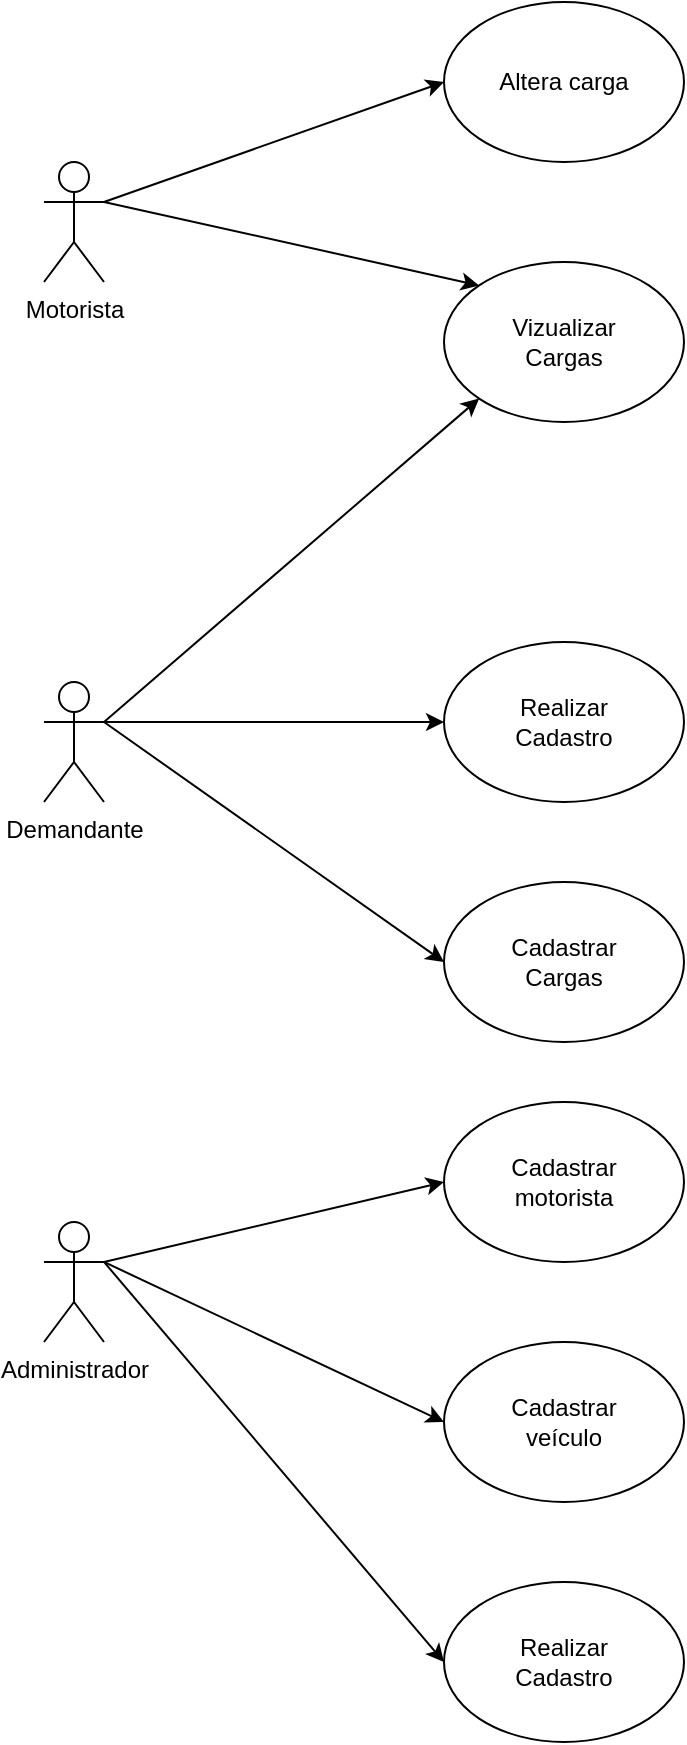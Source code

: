 <mxfile version="11.1.4" type="device"><diagram id="Iw_DoeLj_K-3OvN2_daI" name="Page-1"><mxGraphModel dx="1628" dy="1684" grid="1" gridSize="10" guides="1" tooltips="1" connect="1" arrows="1" fold="1" page="1" pageScale="1" pageWidth="827" pageHeight="1169" math="0" shadow="0"><root><mxCell id="0"/><mxCell id="1" parent="0"/><mxCell id="o0CDLe8_bl0rGXKAappY-1" value="Motorista" style="shape=umlActor;verticalLabelPosition=bottom;labelBackgroundColor=#ffffff;verticalAlign=top;html=1;outlineConnect=0;" vertex="1" parent="1"><mxGeometry x="20" y="20" width="30" height="60" as="geometry"/></mxCell><mxCell id="o0CDLe8_bl0rGXKAappY-2" value="" style="ellipse;whiteSpace=wrap;html=1;" vertex="1" parent="1"><mxGeometry x="220" y="-60" width="120" height="80" as="geometry"/></mxCell><mxCell id="o0CDLe8_bl0rGXKAappY-3" value="" style="endArrow=classic;html=1;exitX=1;exitY=0.333;exitDx=0;exitDy=0;exitPerimeter=0;entryX=0;entryY=0.5;entryDx=0;entryDy=0;" edge="1" parent="1" source="o0CDLe8_bl0rGXKAappY-1" target="o0CDLe8_bl0rGXKAappY-2"><mxGeometry width="50" height="50" relative="1" as="geometry"><mxPoint x="100" y="50" as="sourcePoint"/><mxPoint x="150" as="targetPoint"/></mxGeometry></mxCell><mxCell id="o0CDLe8_bl0rGXKAappY-4" value="Altera carga" style="text;html=1;strokeColor=none;fillColor=none;align=center;verticalAlign=middle;whiteSpace=wrap;rounded=0;" vertex="1" parent="1"><mxGeometry x="240" y="-30" width="80" height="20" as="geometry"/></mxCell><mxCell id="o0CDLe8_bl0rGXKAappY-8" value="" style="ellipse;whiteSpace=wrap;html=1;" vertex="1" parent="1"><mxGeometry x="220" y="70" width="120" height="80" as="geometry"/></mxCell><mxCell id="o0CDLe8_bl0rGXKAappY-9" value="Vizualizar Cargas" style="text;html=1;strokeColor=none;fillColor=none;align=center;verticalAlign=middle;whiteSpace=wrap;rounded=0;" vertex="1" parent="1"><mxGeometry x="240" y="100" width="80" height="20" as="geometry"/></mxCell><mxCell id="o0CDLe8_bl0rGXKAappY-10" value="" style="endArrow=classic;html=1;exitX=1;exitY=0.333;exitDx=0;exitDy=0;exitPerimeter=0;entryX=0;entryY=0;entryDx=0;entryDy=0;" edge="1" parent="1" source="o0CDLe8_bl0rGXKAappY-1" target="o0CDLe8_bl0rGXKAappY-8"><mxGeometry width="50" height="50" relative="1" as="geometry"><mxPoint x="10" y="220" as="sourcePoint"/><mxPoint x="60" y="170" as="targetPoint"/></mxGeometry></mxCell><mxCell id="o0CDLe8_bl0rGXKAappY-11" value="Demandante" style="shape=umlActor;verticalLabelPosition=bottom;labelBackgroundColor=#ffffff;verticalAlign=top;html=1;outlineConnect=0;" vertex="1" parent="1"><mxGeometry x="20" y="280" width="30" height="60" as="geometry"/></mxCell><mxCell id="o0CDLe8_bl0rGXKAappY-16" value="" style="endArrow=classic;html=1;exitX=1;exitY=0.333;exitDx=0;exitDy=0;exitPerimeter=0;entryX=0;entryY=1;entryDx=0;entryDy=0;" edge="1" parent="1" source="o0CDLe8_bl0rGXKAappY-11" target="o0CDLe8_bl0rGXKAappY-8"><mxGeometry width="50" height="50" relative="1" as="geometry"><mxPoint x="-10" y="430" as="sourcePoint"/><mxPoint x="40" y="380" as="targetPoint"/></mxGeometry></mxCell><mxCell id="o0CDLe8_bl0rGXKAappY-17" value="" style="ellipse;whiteSpace=wrap;html=1;" vertex="1" parent="1"><mxGeometry x="220" y="380" width="120" height="80" as="geometry"/></mxCell><mxCell id="o0CDLe8_bl0rGXKAappY-18" value="Cadastrar Cargas" style="text;html=1;strokeColor=none;fillColor=none;align=center;verticalAlign=middle;whiteSpace=wrap;rounded=0;" vertex="1" parent="1"><mxGeometry x="240" y="410" width="80" height="20" as="geometry"/></mxCell><mxCell id="o0CDLe8_bl0rGXKAappY-19" value="" style="endArrow=classic;html=1;entryX=0;entryY=0.5;entryDx=0;entryDy=0;" edge="1" parent="1" target="o0CDLe8_bl0rGXKAappY-17"><mxGeometry width="50" height="50" relative="1" as="geometry"><mxPoint x="50" y="300" as="sourcePoint"/><mxPoint x="60" y="380" as="targetPoint"/></mxGeometry></mxCell><mxCell id="o0CDLe8_bl0rGXKAappY-20" value="Administrador" style="shape=umlActor;verticalLabelPosition=bottom;labelBackgroundColor=#ffffff;verticalAlign=top;html=1;outlineConnect=0;" vertex="1" parent="1"><mxGeometry x="20" y="550" width="30" height="60" as="geometry"/></mxCell><mxCell id="o0CDLe8_bl0rGXKAappY-21" value="" style="ellipse;whiteSpace=wrap;html=1;" vertex="1" parent="1"><mxGeometry x="220" y="490" width="120" height="80" as="geometry"/></mxCell><mxCell id="o0CDLe8_bl0rGXKAappY-22" value="Cadastrar motorista" style="text;html=1;strokeColor=none;fillColor=none;align=center;verticalAlign=middle;whiteSpace=wrap;rounded=0;" vertex="1" parent="1"><mxGeometry x="240" y="520" width="80" height="20" as="geometry"/></mxCell><mxCell id="o0CDLe8_bl0rGXKAappY-23" value="" style="endArrow=classic;html=1;exitX=1;exitY=0.333;exitDx=0;exitDy=0;exitPerimeter=0;entryX=0;entryY=0.5;entryDx=0;entryDy=0;" edge="1" parent="1" source="o0CDLe8_bl0rGXKAappY-20" target="o0CDLe8_bl0rGXKAappY-21"><mxGeometry width="50" height="50" relative="1" as="geometry"><mxPoint y="700" as="sourcePoint"/><mxPoint x="50" y="650" as="targetPoint"/></mxGeometry></mxCell><mxCell id="o0CDLe8_bl0rGXKAappY-24" value="" style="ellipse;whiteSpace=wrap;html=1;" vertex="1" parent="1"><mxGeometry x="220" y="610" width="120" height="80" as="geometry"/></mxCell><mxCell id="o0CDLe8_bl0rGXKAappY-25" value="Cadastrar veículo" style="text;html=1;strokeColor=none;fillColor=none;align=center;verticalAlign=middle;whiteSpace=wrap;rounded=0;" vertex="1" parent="1"><mxGeometry x="240" y="640" width="80" height="20" as="geometry"/></mxCell><mxCell id="o0CDLe8_bl0rGXKAappY-26" value="" style="endArrow=classic;html=1;exitX=1;exitY=0.333;exitDx=0;exitDy=0;exitPerimeter=0;entryX=0;entryY=0.5;entryDx=0;entryDy=0;" edge="1" parent="1" source="o0CDLe8_bl0rGXKAappY-20" target="o0CDLe8_bl0rGXKAappY-24"><mxGeometry width="50" height="50" relative="1" as="geometry"><mxPoint y="760" as="sourcePoint"/><mxPoint x="50" y="710" as="targetPoint"/></mxGeometry></mxCell><mxCell id="o0CDLe8_bl0rGXKAappY-27" value="" style="ellipse;whiteSpace=wrap;html=1;" vertex="1" parent="1"><mxGeometry x="220" y="260" width="120" height="80" as="geometry"/></mxCell><mxCell id="o0CDLe8_bl0rGXKAappY-28" value="Realizar Cadastro" style="text;html=1;strokeColor=none;fillColor=none;align=center;verticalAlign=middle;whiteSpace=wrap;rounded=0;" vertex="1" parent="1"><mxGeometry x="240" y="290" width="80" height="20" as="geometry"/></mxCell><mxCell id="o0CDLe8_bl0rGXKAappY-29" value="" style="endArrow=classic;html=1;entryX=0;entryY=0.5;entryDx=0;entryDy=0;" edge="1" parent="1" target="o0CDLe8_bl0rGXKAappY-27"><mxGeometry width="50" height="50" relative="1" as="geometry"><mxPoint x="50" y="300" as="sourcePoint"/><mxPoint x="50" y="660" as="targetPoint"/></mxGeometry></mxCell><mxCell id="o0CDLe8_bl0rGXKAappY-30" value="" style="ellipse;whiteSpace=wrap;html=1;" vertex="1" parent="1"><mxGeometry x="220" y="730" width="120" height="80" as="geometry"/></mxCell><mxCell id="o0CDLe8_bl0rGXKAappY-31" value="Realizar Cadastro" style="text;html=1;strokeColor=none;fillColor=none;align=center;verticalAlign=middle;whiteSpace=wrap;rounded=0;" vertex="1" parent="1"><mxGeometry x="240" y="760" width="80" height="20" as="geometry"/></mxCell><mxCell id="o0CDLe8_bl0rGXKAappY-32" value="" style="endArrow=classic;html=1;exitX=1;exitY=0.333;exitDx=0;exitDy=0;exitPerimeter=0;entryX=0;entryY=0.5;entryDx=0;entryDy=0;" edge="1" parent="1" source="o0CDLe8_bl0rGXKAappY-20" target="o0CDLe8_bl0rGXKAappY-30"><mxGeometry width="50" height="50" relative="1" as="geometry"><mxPoint y="880" as="sourcePoint"/><mxPoint x="50" y="830" as="targetPoint"/></mxGeometry></mxCell></root></mxGraphModel></diagram></mxfile>